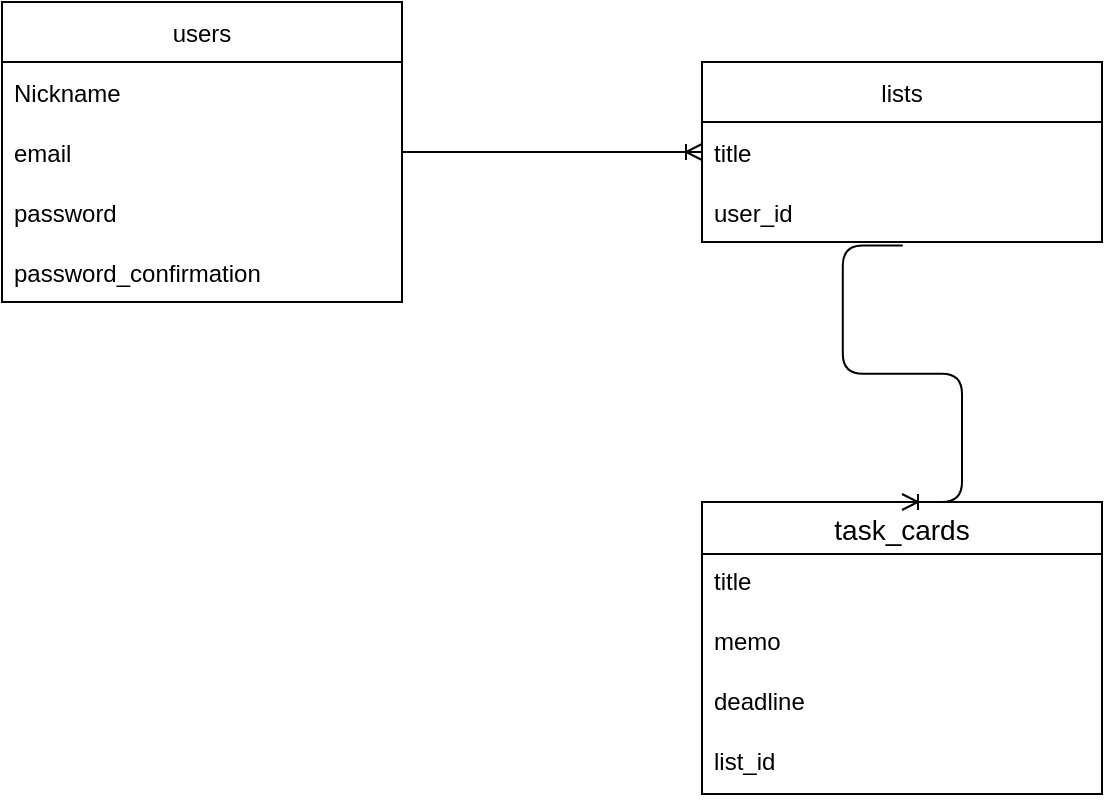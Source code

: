 <mxfile>
    <diagram id="muWvtawei8daGZ0uuGMP" name="ER図">
        <mxGraphModel dx="488" dy="724" grid="1" gridSize="10" guides="1" tooltips="1" connect="1" arrows="1" fold="1" page="1" pageScale="1" pageWidth="827" pageHeight="1169" math="0" shadow="0">
            <root>
                <mxCell id="0"/>
                <mxCell id="1" parent="0"/>
                <mxCell id="2" value="users" style="swimlane;fontStyle=0;childLayout=stackLayout;horizontal=1;startSize=30;horizontalStack=0;resizeParent=1;resizeParentMax=0;resizeLast=0;collapsible=1;marginBottom=0;" vertex="1" parent="1">
                    <mxGeometry x="30" y="130" width="200" height="150" as="geometry"/>
                </mxCell>
                <mxCell id="3" value="Nickname" style="text;strokeColor=none;fillColor=none;align=left;verticalAlign=middle;spacingLeft=4;spacingRight=4;overflow=hidden;points=[[0,0.5],[1,0.5]];portConstraint=eastwest;rotatable=0;" vertex="1" parent="2">
                    <mxGeometry y="30" width="200" height="30" as="geometry"/>
                </mxCell>
                <mxCell id="7" value="email" style="text;strokeColor=none;fillColor=none;align=left;verticalAlign=middle;spacingLeft=4;spacingRight=4;overflow=hidden;points=[[0,0.5],[1,0.5]];portConstraint=eastwest;rotatable=0;" vertex="1" parent="2">
                    <mxGeometry y="60" width="200" height="30" as="geometry"/>
                </mxCell>
                <mxCell id="4" value="password" style="text;strokeColor=none;fillColor=none;align=left;verticalAlign=middle;spacingLeft=4;spacingRight=4;overflow=hidden;points=[[0,0.5],[1,0.5]];portConstraint=eastwest;rotatable=0;" vertex="1" parent="2">
                    <mxGeometry y="90" width="200" height="30" as="geometry"/>
                </mxCell>
                <mxCell id="5" value="password_confirmation" style="text;strokeColor=none;fillColor=none;align=left;verticalAlign=middle;spacingLeft=4;spacingRight=4;overflow=hidden;points=[[0,0.5],[1,0.5]];portConstraint=eastwest;rotatable=0;" vertex="1" parent="2">
                    <mxGeometry y="120" width="200" height="30" as="geometry"/>
                </mxCell>
                <mxCell id="8" value="lists" style="swimlane;fontStyle=0;childLayout=stackLayout;horizontal=1;startSize=30;horizontalStack=0;resizeParent=1;resizeParentMax=0;resizeLast=0;collapsible=1;marginBottom=0;" vertex="1" parent="1">
                    <mxGeometry x="380" y="160" width="200" height="90" as="geometry"/>
                </mxCell>
                <mxCell id="9" value="title" style="text;strokeColor=none;fillColor=none;align=left;verticalAlign=middle;spacingLeft=4;spacingRight=4;overflow=hidden;points=[[0,0.5],[1,0.5]];portConstraint=eastwest;rotatable=0;" vertex="1" parent="8">
                    <mxGeometry y="30" width="200" height="30" as="geometry"/>
                </mxCell>
                <mxCell id="11" value="user_id" style="text;strokeColor=none;fillColor=none;align=left;verticalAlign=middle;spacingLeft=4;spacingRight=4;overflow=hidden;points=[[0,0.5],[1,0.5]];portConstraint=eastwest;rotatable=0;" vertex="1" parent="8">
                    <mxGeometry y="60" width="200" height="30" as="geometry"/>
                </mxCell>
                <mxCell id="15" value="task_cards" style="swimlane;fontStyle=0;childLayout=stackLayout;horizontal=1;startSize=26;horizontalStack=0;resizeParent=1;resizeParentMax=0;resizeLast=0;collapsible=1;marginBottom=0;align=center;fontSize=14;" vertex="1" parent="1">
                    <mxGeometry x="380" y="380" width="200" height="146" as="geometry"/>
                </mxCell>
                <mxCell id="16" value="title" style="text;strokeColor=none;fillColor=none;spacingLeft=4;spacingRight=4;overflow=hidden;rotatable=0;points=[[0,0.5],[1,0.5]];portConstraint=eastwest;fontSize=12;" vertex="1" parent="15">
                    <mxGeometry y="26" width="200" height="30" as="geometry"/>
                </mxCell>
                <mxCell id="pOtUBmktw_tJrwGXdsbx-22" value="memo" style="text;strokeColor=none;fillColor=none;spacingLeft=4;spacingRight=4;overflow=hidden;rotatable=0;points=[[0,0.5],[1,0.5]];portConstraint=eastwest;fontSize=12;" vertex="1" parent="15">
                    <mxGeometry y="56" width="200" height="30" as="geometry"/>
                </mxCell>
                <mxCell id="17" value="deadline" style="text;strokeColor=none;fillColor=none;spacingLeft=4;spacingRight=4;overflow=hidden;rotatable=0;points=[[0,0.5],[1,0.5]];portConstraint=eastwest;fontSize=12;" vertex="1" parent="15">
                    <mxGeometry y="86" width="200" height="30" as="geometry"/>
                </mxCell>
                <mxCell id="18" value="list_id" style="text;strokeColor=none;fillColor=none;spacingLeft=4;spacingRight=4;overflow=hidden;rotatable=0;points=[[0,0.5],[1,0.5]];portConstraint=eastwest;fontSize=12;" vertex="1" parent="15">
                    <mxGeometry y="116" width="200" height="30" as="geometry"/>
                </mxCell>
                <mxCell id="pOtUBmktw_tJrwGXdsbx-20" value="" style="edgeStyle=entityRelationEdgeStyle;fontSize=12;html=1;endArrow=ERoneToMany;exitX=1;exitY=0.5;exitDx=0;exitDy=0;entryX=0;entryY=0.5;entryDx=0;entryDy=0;" edge="1" parent="1" source="7" target="9">
                    <mxGeometry width="100" height="100" relative="1" as="geometry">
                        <mxPoint x="460" y="430" as="sourcePoint"/>
                        <mxPoint x="560" y="330" as="targetPoint"/>
                    </mxGeometry>
                </mxCell>
                <mxCell id="pOtUBmktw_tJrwGXdsbx-21" value="" style="edgeStyle=entityRelationEdgeStyle;fontSize=12;html=1;endArrow=ERoneToMany;exitX=0.502;exitY=1.06;exitDx=0;exitDy=0;entryX=0.5;entryY=0;entryDx=0;entryDy=0;exitPerimeter=0;" edge="1" parent="1" source="11" target="15">
                    <mxGeometry width="100" height="100" relative="1" as="geometry">
                        <mxPoint x="240" y="215" as="sourcePoint"/>
                        <mxPoint x="390" y="215" as="targetPoint"/>
                    </mxGeometry>
                </mxCell>
            </root>
        </mxGraphModel>
    </diagram>
    <diagram id="Y0YqhfjzdKgFuv2-WF8S" name="画面遷移図">
        <mxGraphModel dx="1675" dy="965" grid="1" gridSize="10" guides="1" tooltips="1" connect="1" arrows="1" fold="1" page="1" pageScale="1" pageWidth="827" pageHeight="1169" math="0" shadow="0">
            <root>
                <mxCell id="P_NLu-noc2lvWutDE6dF-0"/>
                <mxCell id="P_NLu-noc2lvWutDE6dF-1" parent="P_NLu-noc2lvWutDE6dF-0"/>
                <mxCell id="P_NLu-noc2lvWutDE6dF-2" value="ログイン機能" style="rounded=1;whiteSpace=wrap;html=1;" vertex="1" parent="P_NLu-noc2lvWutDE6dF-1">
                    <mxGeometry x="70" y="120" width="120" height="60" as="geometry"/>
                </mxCell>
                <mxCell id="P_NLu-noc2lvWutDE6dF-4" value="会員登録機能" style="rounded=1;whiteSpace=wrap;html=1;" vertex="1" parent="P_NLu-noc2lvWutDE6dF-1">
                    <mxGeometry x="70" y="250" width="120" height="60" as="geometry"/>
                </mxCell>
                <mxCell id="P_NLu-noc2lvWutDE6dF-5" value="一覧ページ" style="rounded=1;whiteSpace=wrap;html=1;" vertex="1" parent="P_NLu-noc2lvWutDE6dF-1">
                    <mxGeometry x="260" y="120" width="120" height="60" as="geometry"/>
                </mxCell>
                <mxCell id="P_NLu-noc2lvWutDE6dF-6" value="リスト作成機能" style="rounded=1;whiteSpace=wrap;html=1;" vertex="1" parent="P_NLu-noc2lvWutDE6dF-1">
                    <mxGeometry x="460" y="120" width="120" height="60" as="geometry"/>
                </mxCell>
                <mxCell id="P_NLu-noc2lvWutDE6dF-7" value="リスト編集機能" style="rounded=1;whiteSpace=wrap;html=1;" vertex="1" parent="P_NLu-noc2lvWutDE6dF-1">
                    <mxGeometry x="460" y="320" width="120" height="60" as="geometry"/>
                </mxCell>
                <mxCell id="P_NLu-noc2lvWutDE6dF-8" value="リスト削除機能" style="rounded=1;whiteSpace=wrap;html=1;" vertex="1" parent="P_NLu-noc2lvWutDE6dF-1">
                    <mxGeometry x="460" y="220" width="120" height="60" as="geometry"/>
                </mxCell>
                <mxCell id="P_NLu-noc2lvWutDE6dF-9" value="タスクカード作成機能" style="rounded=1;whiteSpace=wrap;html=1;" vertex="1" parent="P_NLu-noc2lvWutDE6dF-1">
                    <mxGeometry x="460" y="520" width="120" height="60" as="geometry"/>
                </mxCell>
                <mxCell id="P_NLu-noc2lvWutDE6dF-10" value="タスクカード編集機能" style="rounded=1;whiteSpace=wrap;html=1;" vertex="1" parent="P_NLu-noc2lvWutDE6dF-1">
                    <mxGeometry x="460" y="730" width="120" height="60" as="geometry"/>
                </mxCell>
                <mxCell id="P_NLu-noc2lvWutDE6dF-11" value="タスクカード削除機能" style="rounded=1;whiteSpace=wrap;html=1;" vertex="1" parent="P_NLu-noc2lvWutDE6dF-1">
                    <mxGeometry x="460" y="620" width="120" height="65" as="geometry"/>
                </mxCell>
                <mxCell id="P_NLu-noc2lvWutDE6dF-12" value="タスクカード詳細機能" style="rounded=1;whiteSpace=wrap;html=1;" vertex="1" parent="P_NLu-noc2lvWutDE6dF-1">
                    <mxGeometry x="460" y="420" width="120" height="60" as="geometry"/>
                </mxCell>
                <mxCell id="P_NLu-noc2lvWutDE6dF-13" value="タスクカード編集機能" style="rounded=1;whiteSpace=wrap;html=1;" vertex="1" parent="P_NLu-noc2lvWutDE6dF-1">
                    <mxGeometry x="640" y="420" width="120" height="60" as="geometry"/>
                </mxCell>
                <mxCell id="P_NLu-noc2lvWutDE6dF-15" value="" style="line;strokeWidth=1;rotatable=0;dashed=0;labelPosition=right;align=left;verticalAlign=middle;spacingTop=0;spacingLeft=6;points=[];portConstraint=eastwest;" vertex="1" parent="P_NLu-noc2lvWutDE6dF-1">
                    <mxGeometry x="580" y="445" width="60" height="10" as="geometry"/>
                </mxCell>
                <mxCell id="P_NLu-noc2lvWutDE6dF-16" value="" style="line;strokeWidth=1;rotatable=0;dashed=0;labelPosition=right;align=left;verticalAlign=middle;spacingTop=0;spacingLeft=6;points=[];portConstraint=eastwest;" vertex="1" parent="P_NLu-noc2lvWutDE6dF-1">
                    <mxGeometry x="380" y="145" width="80" height="10" as="geometry"/>
                </mxCell>
                <mxCell id="P_NLu-noc2lvWutDE6dF-17" value="" style="line;strokeWidth=1;rotatable=0;dashed=0;labelPosition=right;align=left;verticalAlign=middle;spacingTop=0;spacingLeft=6;points=[];portConstraint=eastwest;" vertex="1" parent="P_NLu-noc2lvWutDE6dF-1">
                    <mxGeometry x="190" y="145" width="70" height="10" as="geometry"/>
                </mxCell>
                <mxCell id="P_NLu-noc2lvWutDE6dF-18" value="" style="endArrow=none;html=1;entryX=0.455;entryY=0.66;entryDx=0;entryDy=0;entryPerimeter=0;" edge="1" parent="P_NLu-noc2lvWutDE6dF-1" target="P_NLu-noc2lvWutDE6dF-16">
                    <mxGeometry width="50" height="50" relative="1" as="geometry">
                        <mxPoint x="416" y="860" as="sourcePoint"/>
                        <mxPoint x="620" y="310" as="targetPoint"/>
                    </mxGeometry>
                </mxCell>
                <mxCell id="P_NLu-noc2lvWutDE6dF-19" value="サインアウト機能" style="rounded=1;whiteSpace=wrap;html=1;" vertex="1" parent="P_NLu-noc2lvWutDE6dF-1">
                    <mxGeometry x="460" y="840" width="120" height="60" as="geometry"/>
                </mxCell>
                <mxCell id="P_NLu-noc2lvWutDE6dF-20" value="" style="line;strokeWidth=1;rotatable=0;dashed=0;labelPosition=right;align=left;verticalAlign=middle;spacingTop=0;spacingLeft=6;points=[];portConstraint=eastwest;" vertex="1" parent="P_NLu-noc2lvWutDE6dF-1">
                    <mxGeometry x="420" y="855" width="40" height="10" as="geometry"/>
                </mxCell>
                <mxCell id="P_NLu-noc2lvWutDE6dF-21" value="" style="line;strokeWidth=1;rotatable=0;dashed=0;labelPosition=right;align=left;verticalAlign=middle;spacingTop=0;spacingLeft=6;points=[];portConstraint=eastwest;" vertex="1" parent="P_NLu-noc2lvWutDE6dF-1">
                    <mxGeometry x="420" y="757.5" width="40" height="5" as="geometry"/>
                </mxCell>
                <mxCell id="P_NLu-noc2lvWutDE6dF-22" value="" style="line;strokeWidth=1;rotatable=0;dashed=0;labelPosition=right;align=left;verticalAlign=middle;spacingTop=0;spacingLeft=6;points=[];portConstraint=eastwest;" vertex="1" parent="P_NLu-noc2lvWutDE6dF-1">
                    <mxGeometry x="420" y="650" width="40" height="5" as="geometry"/>
                </mxCell>
                <mxCell id="P_NLu-noc2lvWutDE6dF-23" value="" style="line;strokeWidth=1;rotatable=0;dashed=0;labelPosition=right;align=left;verticalAlign=middle;spacingTop=0;spacingLeft=6;points=[];portConstraint=eastwest;" vertex="1" parent="P_NLu-noc2lvWutDE6dF-1">
                    <mxGeometry x="420" y="346.25" width="40" height="407.5" as="geometry"/>
                </mxCell>
                <mxCell id="P_NLu-noc2lvWutDE6dF-24" value="" style="line;strokeWidth=1;rotatable=0;dashed=0;labelPosition=right;align=left;verticalAlign=middle;spacingTop=0;spacingLeft=6;points=[];portConstraint=eastwest;" vertex="1" parent="P_NLu-noc2lvWutDE6dF-1">
                    <mxGeometry x="420" y="447.5" width="40" height="5" as="geometry"/>
                </mxCell>
                <mxCell id="P_NLu-noc2lvWutDE6dF-26" value="" style="line;strokeWidth=1;rotatable=0;dashed=0;labelPosition=right;align=left;verticalAlign=middle;spacingTop=0;spacingLeft=6;points=[];portConstraint=eastwest;" vertex="1" parent="P_NLu-noc2lvWutDE6dF-1">
                    <mxGeometry x="420" y="346.25" width="40" height="7.5" as="geometry"/>
                </mxCell>
                <mxCell id="P_NLu-noc2lvWutDE6dF-27" value="" style="line;strokeWidth=1;rotatable=0;dashed=0;labelPosition=right;align=left;verticalAlign=middle;spacingTop=0;spacingLeft=6;points=[];portConstraint=eastwest;" vertex="1" parent="P_NLu-noc2lvWutDE6dF-1">
                    <mxGeometry x="414" y="246.25" width="40" height="7.5" as="geometry"/>
                </mxCell>
                <mxCell id="P_NLu-noc2lvWutDE6dF-30" value="" style="endArrow=none;html=1;rounded=0;exitX=0.5;exitY=1;exitDx=0;exitDy=0;entryX=0.5;entryY=0;entryDx=0;entryDy=0;" edge="1" parent="P_NLu-noc2lvWutDE6dF-1" source="P_NLu-noc2lvWutDE6dF-2" target="P_NLu-noc2lvWutDE6dF-4">
                    <mxGeometry relative="1" as="geometry">
                        <mxPoint x="140" y="349.5" as="sourcePoint"/>
                        <mxPoint x="300" y="349.5" as="targetPoint"/>
                    </mxGeometry>
                </mxCell>
                <mxCell id="P_NLu-noc2lvWutDE6dF-32" value="タスクカード削除機能" style="rounded=1;whiteSpace=wrap;html=1;" vertex="1" parent="P_NLu-noc2lvWutDE6dF-1">
                    <mxGeometry x="640" y="520" width="120" height="65" as="geometry"/>
                </mxCell>
                <mxCell id="P_NLu-noc2lvWutDE6dF-34" value="" style="endArrow=none;html=1;entryX=0.5;entryY=1;entryDx=0;entryDy=0;exitX=0.5;exitY=0;exitDx=0;exitDy=0;" edge="1" parent="P_NLu-noc2lvWutDE6dF-1" source="P_NLu-noc2lvWutDE6dF-32" target="P_NLu-noc2lvWutDE6dF-13">
                    <mxGeometry width="50" height="50" relative="1" as="geometry">
                        <mxPoint x="570" y="630" as="sourcePoint"/>
                        <mxPoint x="620" y="580" as="targetPoint"/>
                    </mxGeometry>
                </mxCell>
            </root>
        </mxGraphModel>
    </diagram>
</mxfile>